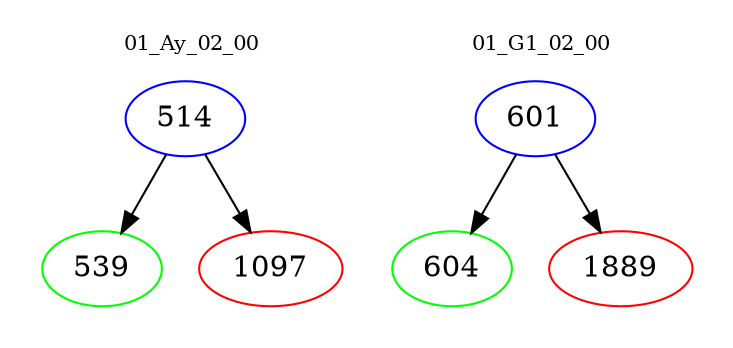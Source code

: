 digraph{
subgraph cluster_0 {
color = white
label = "01_Ay_02_00";
fontsize=10;
T0_514 [label="514", color="blue"]
T0_514 -> T0_539 [color="black"]
T0_539 [label="539", color="green"]
T0_514 -> T0_1097 [color="black"]
T0_1097 [label="1097", color="red"]
}
subgraph cluster_1 {
color = white
label = "01_G1_02_00";
fontsize=10;
T1_601 [label="601", color="blue"]
T1_601 -> T1_604 [color="black"]
T1_604 [label="604", color="green"]
T1_601 -> T1_1889 [color="black"]
T1_1889 [label="1889", color="red"]
}
}

